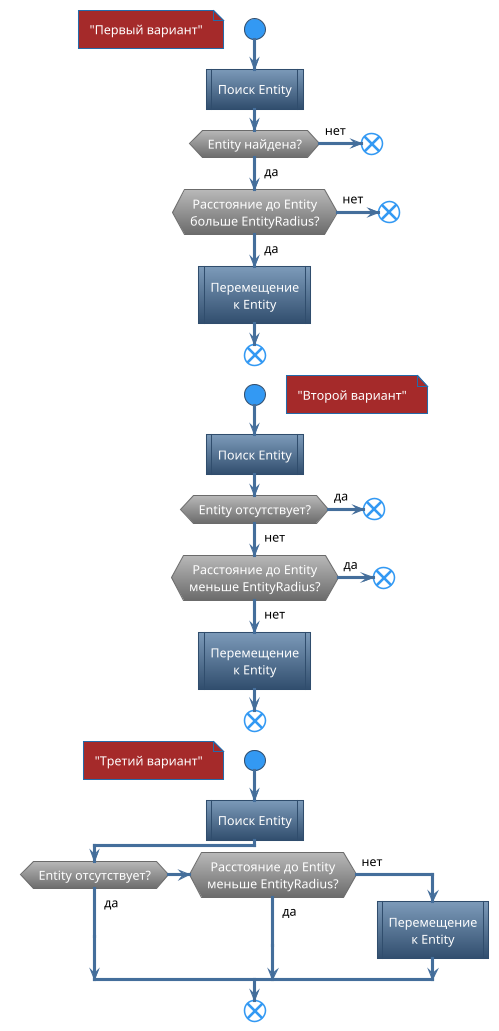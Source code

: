 @startuml
!theme spacelab
skinparam DefaultTextAlignment center
skinparam ConditionEndStyle hline

start
floating note left #Brown : "Первый вариант"
:Поиск Entity|
if (Entity найдена?) then (<color:black>да) 
    if(Расстояние до Entity\nбольше EntityRadius?) then (<color:black>да)
        :Перемещение\nк Entity|
        end
    else (<color:black>нет) 
        end
    endif
else (<color:black>нет)
    end
endif

start
floating note right #Brown : "Второй вариант"
:Поиск Entity|
if (Entity отсутствует?) then (<color:black>да) 
    end
else (<color:black>нет) 
    if(Расстояние до Entity\nменьше EntityRadius?) then (<color:black>да)
        end
    else (<color:black>нет) 
        :Перемещение\nк Entity|
        end
    endif
endif

start
floating note left #Brown : "Третий вариант"
:Поиск Entity|
if (Entity отсутствует?) then (<color:black>да) 
elseif(Расстояние до Entity\nменьше EntityRadius?) then (<color:black>да)
else (<color:black>нет) 
    :Перемещение\nк Entity|
endif
end
@enduml